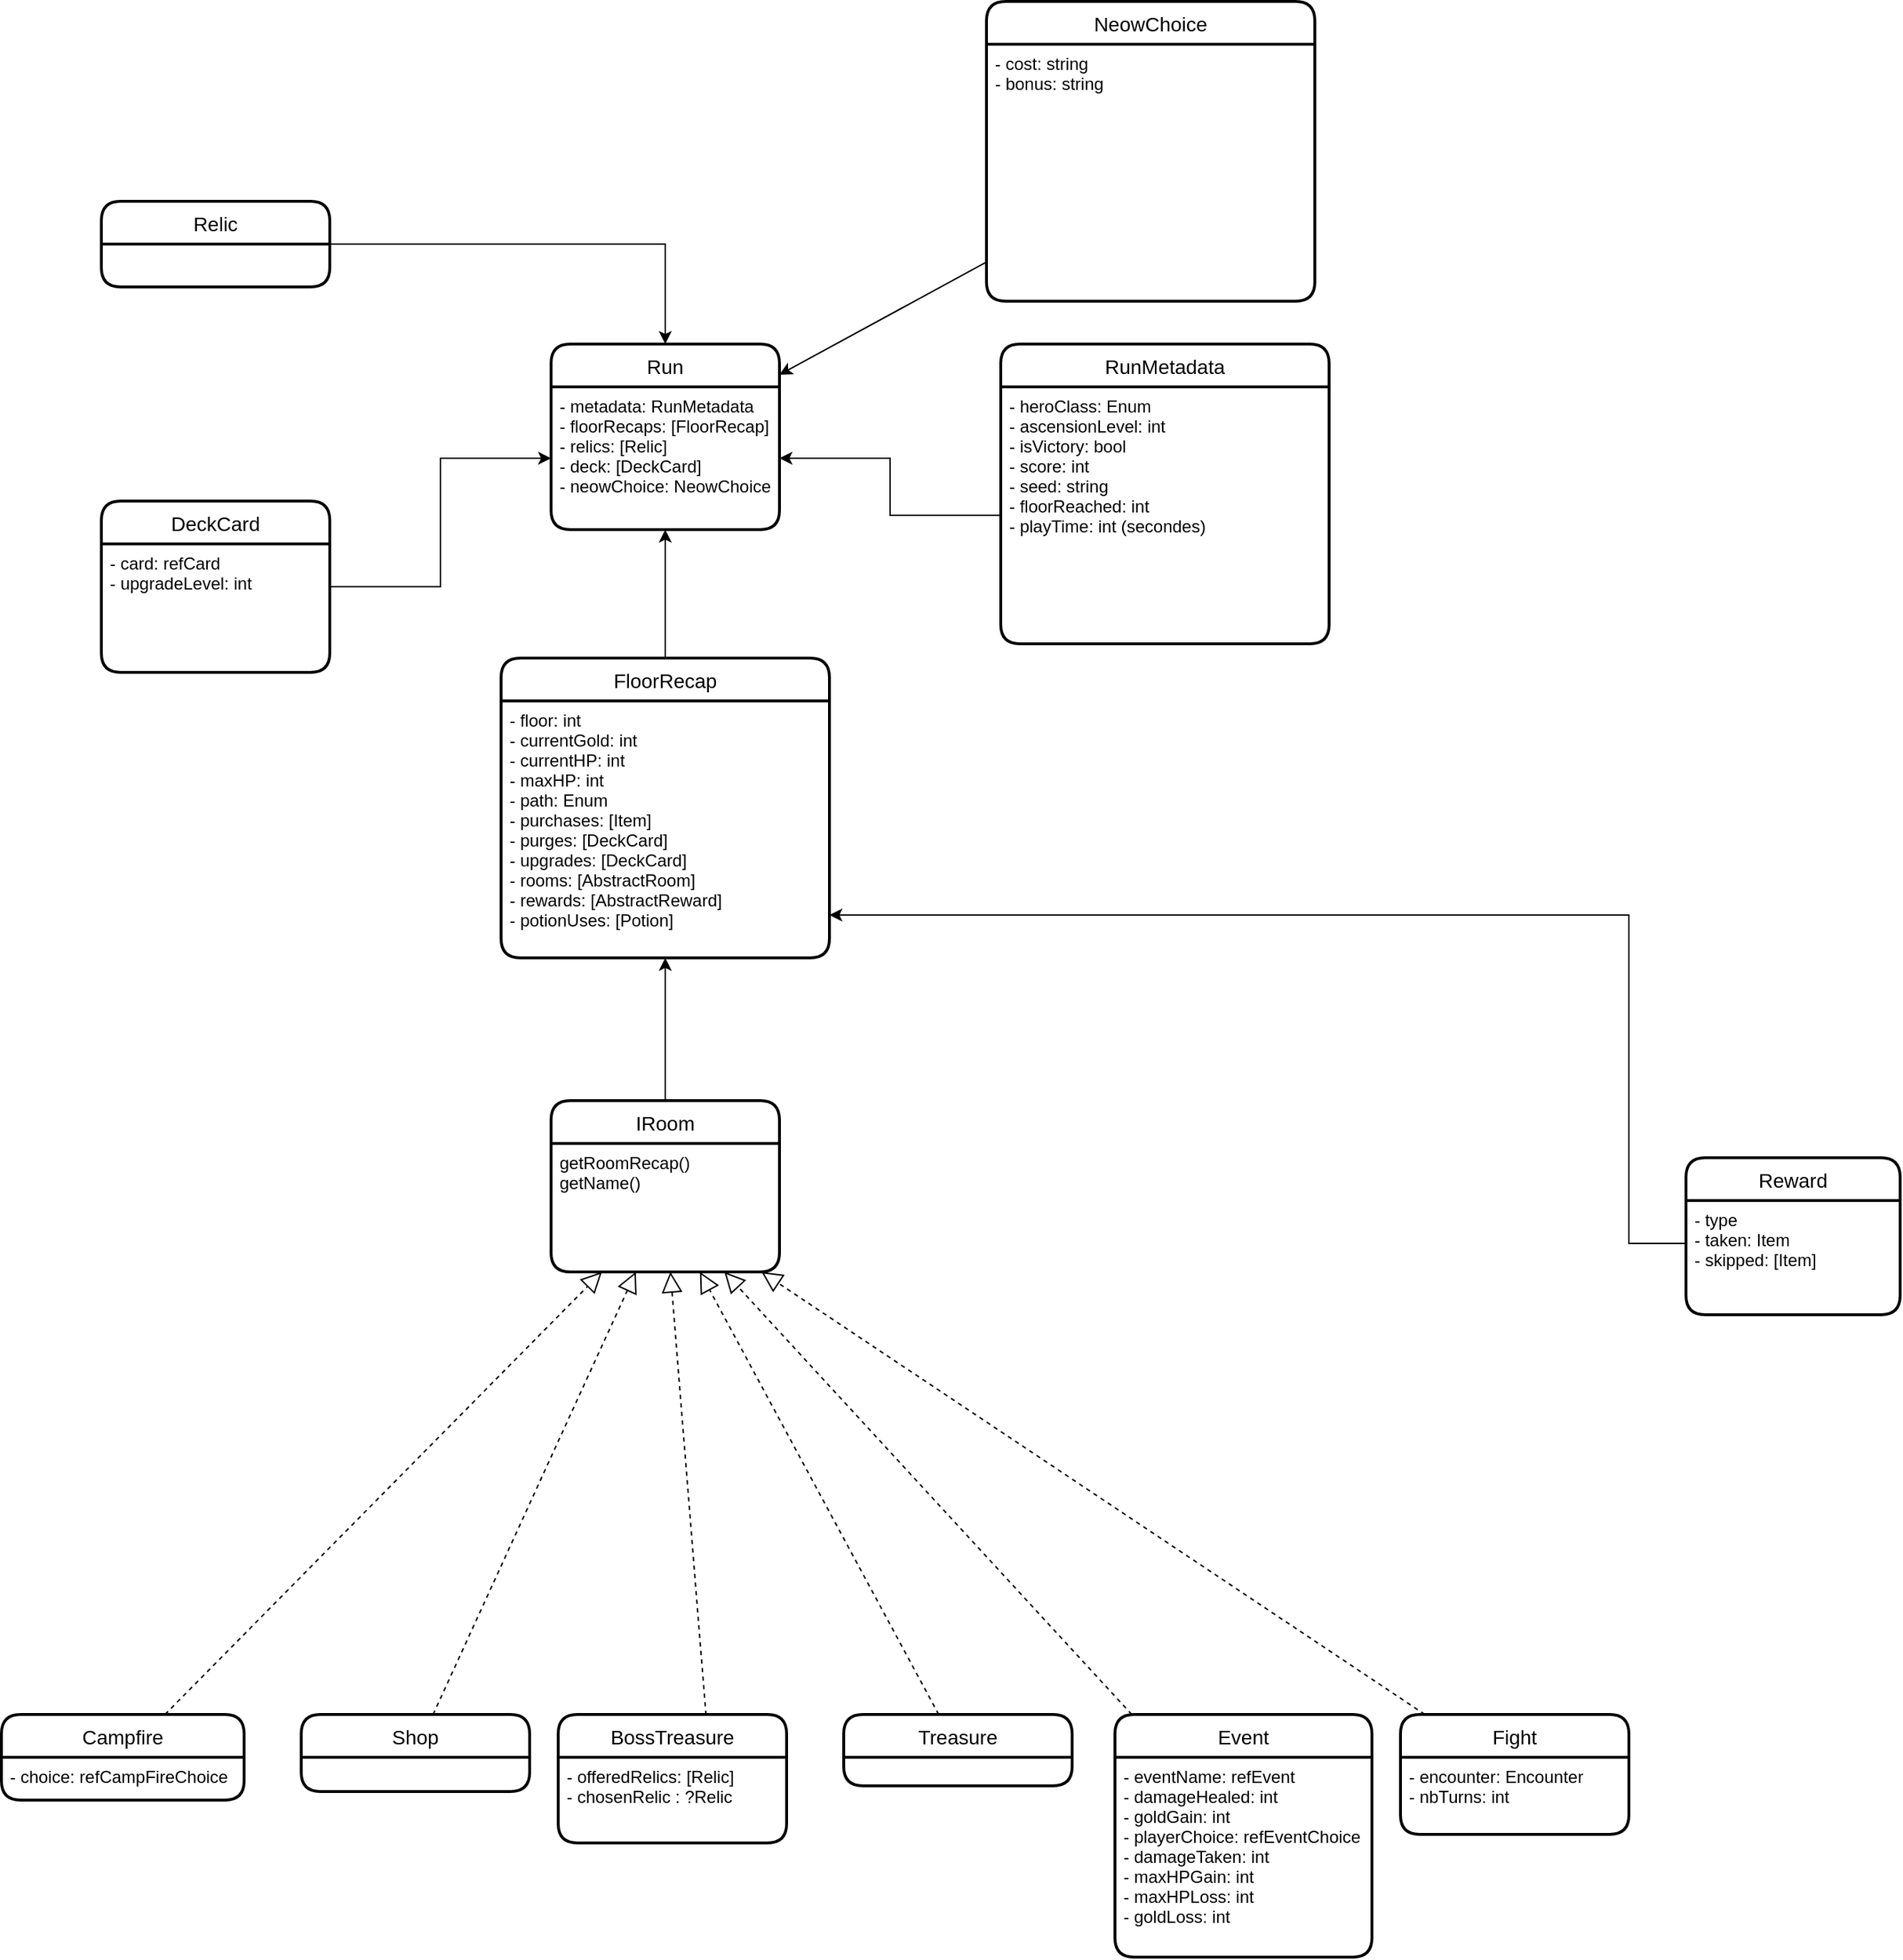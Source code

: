 <mxfile version="20.8.10" type="device" pages="3"><diagram id="__bjtMobuQ8AHCKMtktA" name="entities"><mxGraphModel dx="1360" dy="1943" grid="1" gridSize="10" guides="1" tooltips="1" connect="1" arrows="1" fold="1" page="1" pageScale="1" pageWidth="850" pageHeight="1100" math="0" shadow="0"><root><mxCell id="0"/><mxCell id="1" parent="0"/><mxCell id="xttFW7SoUimQ9JEL-Un5-18" value="Run" style="swimlane;childLayout=stackLayout;horizontal=1;startSize=30;horizontalStack=0;rounded=1;fontSize=14;fontStyle=0;strokeWidth=2;resizeParent=0;resizeLast=1;shadow=0;dashed=0;align=center;" parent="1" vertex="1"><mxGeometry x="505" y="-260" width="160" height="130" as="geometry"/></mxCell><mxCell id="xttFW7SoUimQ9JEL-Un5-19" value="- metadata: RunMetadata&#10;- floorRecaps: [FloorRecap]&#10;- relics: [Relic]&#10;- deck: [DeckCard]&#10;- neowChoice: NeowChoice" style="align=left;strokeColor=none;fillColor=none;spacingLeft=4;fontSize=12;verticalAlign=top;resizable=0;rotatable=0;part=1;" parent="xttFW7SoUimQ9JEL-Un5-18" vertex="1"><mxGeometry y="30" width="160" height="100" as="geometry"/></mxCell><mxCell id="kKe2tscRux23aEhaXwMP-4" style="edgeStyle=orthogonalEdgeStyle;rounded=0;orthogonalLoop=1;jettySize=auto;html=1;" parent="1" source="HCP4y4RJg5TcRMAci0TC-3" target="kKe2tscRux23aEhaXwMP-2" edge="1"><mxGeometry relative="1" as="geometry"><mxPoint x="585" y="290" as="sourcePoint"/></mxGeometry></mxCell><mxCell id="xttFW7SoUimQ9JEL-Un5-28" value="Fight" style="swimlane;childLayout=stackLayout;horizontal=1;startSize=30;horizontalStack=0;rounded=1;fontSize=14;fontStyle=0;strokeWidth=2;resizeParent=0;resizeLast=1;shadow=0;dashed=0;align=center;" parent="1" vertex="1"><mxGeometry x="1100" y="700" width="160" height="84" as="geometry"/></mxCell><mxCell id="xttFW7SoUimQ9JEL-Un5-29" value="- encounter: Encounter&#10;- nbTurns: int" style="align=left;strokeColor=none;fillColor=none;spacingLeft=4;fontSize=12;verticalAlign=top;resizable=0;rotatable=0;part=1;" parent="xttFW7SoUimQ9JEL-Un5-28" vertex="1"><mxGeometry y="30" width="160" height="54" as="geometry"/></mxCell><mxCell id="KuW1IxUz2nxv2-13lNVI-3" value="BossTreasure" style="swimlane;childLayout=stackLayout;horizontal=1;startSize=30;horizontalStack=0;rounded=1;fontSize=14;fontStyle=0;strokeWidth=2;resizeParent=0;resizeLast=1;shadow=0;dashed=0;align=center;" parent="1" vertex="1"><mxGeometry x="510" y="700" width="160" height="90" as="geometry"/></mxCell><mxCell id="KuW1IxUz2nxv2-13lNVI-4" value="- offeredRelics: [Relic]&#10;- chosenRelic : ?Relic" style="align=left;strokeColor=none;fillColor=none;spacingLeft=4;fontSize=12;verticalAlign=top;resizable=0;rotatable=0;part=1;" parent="KuW1IxUz2nxv2-13lNVI-3" vertex="1"><mxGeometry y="30" width="160" height="60" as="geometry"/></mxCell><mxCell id="p4-s3XXNlzBC_nkne51O-3" value="Shop" style="swimlane;childLayout=stackLayout;horizontal=1;startSize=30;horizontalStack=0;rounded=1;fontSize=14;fontStyle=0;strokeWidth=2;resizeParent=0;resizeLast=1;shadow=0;dashed=0;align=center;" parent="1" vertex="1"><mxGeometry x="330" y="700" width="160" height="54" as="geometry"/></mxCell><mxCell id="p4-s3XXNlzBC_nkne51O-8" value="Treasure" style="swimlane;childLayout=stackLayout;horizontal=1;startSize=30;horizontalStack=0;rounded=1;fontSize=14;fontStyle=0;strokeWidth=2;resizeParent=0;resizeLast=1;shadow=0;dashed=0;align=center;" parent="1" vertex="1"><mxGeometry x="710" y="700" width="160" height="50" as="geometry"/></mxCell><mxCell id="p4-s3XXNlzBC_nkne51O-11" value="Event" style="swimlane;childLayout=stackLayout;horizontal=1;startSize=30;horizontalStack=0;rounded=1;fontSize=14;fontStyle=0;strokeWidth=2;resizeParent=0;resizeLast=1;shadow=0;dashed=0;align=center;" parent="1" vertex="1"><mxGeometry x="900" y="700" width="180" height="170" as="geometry"/></mxCell><mxCell id="p4-s3XXNlzBC_nkne51O-12" value="- eventName: refEvent&#10;- damageHealed: int&#10;- goldGain: int&#10;- playerChoice: refEventChoice&#10;- damageTaken: int&#10;- maxHPGain: int&#10;- maxHPLoss: int&#10;- goldLoss: int" style="align=left;strokeColor=none;fillColor=none;spacingLeft=4;fontSize=12;verticalAlign=top;resizable=0;rotatable=0;part=1;" parent="p4-s3XXNlzBC_nkne51O-11" vertex="1"><mxGeometry y="30" width="180" height="140" as="geometry"/></mxCell><mxCell id="p4-s3XXNlzBC_nkne51O-15" style="edgeStyle=orthogonalEdgeStyle;rounded=0;orthogonalLoop=1;jettySize=auto;html=1;" parent="1" target="kKe2tscRux23aEhaXwMP-2" edge="1"><mxGeometry relative="1" as="geometry"><Array as="points"><mxPoint x="1260" y="370"/><mxPoint x="1260" y="140"/></Array><mxPoint x="1300" y="370" as="sourcePoint"/></mxGeometry></mxCell><mxCell id="Ylfm8XxSoLaUDDj4i5cH-5" style="edgeStyle=orthogonalEdgeStyle;rounded=0;orthogonalLoop=1;jettySize=auto;html=1;entryX=0;entryY=0.5;entryDx=0;entryDy=0;" parent="1" source="Ylfm8XxSoLaUDDj4i5cH-3" target="xttFW7SoUimQ9JEL-Un5-19" edge="1"><mxGeometry relative="1" as="geometry"/></mxCell><mxCell id="Ylfm8XxSoLaUDDj4i5cH-3" value="DeckCard" style="swimlane;childLayout=stackLayout;horizontal=1;startSize=30;horizontalStack=0;rounded=1;fontSize=14;fontStyle=0;strokeWidth=2;resizeParent=0;resizeLast=1;shadow=0;dashed=0;align=center;" parent="1" vertex="1"><mxGeometry x="190" y="-150" width="160" height="120" as="geometry"/></mxCell><mxCell id="Ylfm8XxSoLaUDDj4i5cH-4" value="- card: refCard&#10;- upgradeLevel: int" style="align=left;strokeColor=none;fillColor=none;spacingLeft=4;fontSize=12;verticalAlign=top;resizable=0;rotatable=0;part=1;" parent="Ylfm8XxSoLaUDDj4i5cH-3" vertex="1"><mxGeometry y="30" width="160" height="90" as="geometry"/></mxCell><mxCell id="5c_Pihc_yApweVrvU1Uz-2" value="Campfire" style="swimlane;childLayout=stackLayout;horizontal=1;startSize=30;horizontalStack=0;rounded=1;fontSize=14;fontStyle=0;strokeWidth=2;resizeParent=0;resizeLast=1;shadow=0;dashed=0;align=center;" parent="1" vertex="1"><mxGeometry x="120" y="700" width="170" height="60" as="geometry"/></mxCell><mxCell id="5c_Pihc_yApweVrvU1Uz-3" value="- choice: refCampFireChoice" style="align=left;strokeColor=none;fillColor=none;spacingLeft=4;fontSize=12;verticalAlign=top;resizable=0;rotatable=0;part=1;" parent="5c_Pihc_yApweVrvU1Uz-2" vertex="1"><mxGeometry y="30" width="170" height="30" as="geometry"/></mxCell><mxCell id="kKe2tscRux23aEhaXwMP-3" style="edgeStyle=orthogonalEdgeStyle;rounded=0;orthogonalLoop=1;jettySize=auto;html=1;exitX=0.5;exitY=0;exitDx=0;exitDy=0;" parent="1" source="kKe2tscRux23aEhaXwMP-1" target="xttFW7SoUimQ9JEL-Un5-18" edge="1"><mxGeometry relative="1" as="geometry"/></mxCell><mxCell id="kKe2tscRux23aEhaXwMP-1" value="FloorRecap" style="swimlane;childLayout=stackLayout;horizontal=1;startSize=30;horizontalStack=0;rounded=1;fontSize=14;fontStyle=0;strokeWidth=2;resizeParent=0;resizeLast=1;shadow=0;dashed=0;align=center;" parent="1" vertex="1"><mxGeometry x="470" y="-40" width="230" height="210" as="geometry"/></mxCell><mxCell id="kKe2tscRux23aEhaXwMP-2" value="- floor: int&#10;- currentGold: int&#10;- currentHP: int&#10;- maxHP: int&#10;- path: Enum&#10;- purchases: [Item]&#10;- purges: [DeckCard]&#10;- upgrades: [DeckCard]&#10;- rooms: [AbstractRoom]&#10;- rewards: [AbstractReward]&#10;- potionUses: [Potion]" style="align=left;strokeColor=none;fillColor=none;spacingLeft=4;fontSize=12;verticalAlign=top;resizable=0;rotatable=0;part=1;" parent="kKe2tscRux23aEhaXwMP-1" vertex="1"><mxGeometry y="30" width="230" height="180" as="geometry"/></mxCell><mxCell id="7b0A8TiL0tzYv6noufIh-1" value="RunMetadata" style="swimlane;childLayout=stackLayout;horizontal=1;startSize=30;horizontalStack=0;rounded=1;fontSize=14;fontStyle=0;strokeWidth=2;resizeParent=0;resizeLast=1;shadow=0;dashed=0;align=center;" parent="1" vertex="1"><mxGeometry x="820" y="-260" width="230" height="210" as="geometry"/></mxCell><mxCell id="7b0A8TiL0tzYv6noufIh-2" value="- heroClass: Enum&#10;- ascensionLevel: int&#10;- isVictory: bool&#10;- score: int&#10;- seed: string&#10;- floorReached: int&#10;- playTime: int (secondes)" style="align=left;strokeColor=none;fillColor=none;spacingLeft=4;fontSize=12;verticalAlign=top;resizable=0;rotatable=0;part=1;" parent="7b0A8TiL0tzYv6noufIh-1" vertex="1"><mxGeometry y="30" width="230" height="180" as="geometry"/></mxCell><mxCell id="7b0A8TiL0tzYv6noufIh-3" style="edgeStyle=orthogonalEdgeStyle;rounded=0;orthogonalLoop=1;jettySize=auto;html=1;exitX=0;exitY=0.5;exitDx=0;exitDy=0;" parent="1" source="7b0A8TiL0tzYv6noufIh-2" target="xttFW7SoUimQ9JEL-Un5-19" edge="1"><mxGeometry relative="1" as="geometry"/></mxCell><mxCell id="_qoiexSCk1TqXEXSjQTU-2" value="NeowChoice" style="swimlane;childLayout=stackLayout;horizontal=1;startSize=30;horizontalStack=0;rounded=1;fontSize=14;fontStyle=0;strokeWidth=2;resizeParent=0;resizeLast=1;shadow=0;dashed=0;align=center;" parent="1" vertex="1"><mxGeometry x="810" y="-500" width="230" height="210" as="geometry"/></mxCell><mxCell id="_qoiexSCk1TqXEXSjQTU-3" value="- cost: string&#10;- bonus: string" style="align=left;strokeColor=none;fillColor=none;spacingLeft=4;fontSize=12;verticalAlign=top;resizable=0;rotatable=0;part=1;" parent="_qoiexSCk1TqXEXSjQTU-2" vertex="1"><mxGeometry y="30" width="230" height="180" as="geometry"/></mxCell><mxCell id="HCP4y4RJg5TcRMAci0TC-3" value="IRoom" style="swimlane;childLayout=stackLayout;horizontal=1;startSize=30;horizontalStack=0;rounded=1;fontSize=14;fontStyle=0;strokeWidth=2;resizeParent=0;resizeLast=1;shadow=0;dashed=0;align=center;" parent="1" vertex="1"><mxGeometry x="505" y="270" width="160" height="120" as="geometry"/></mxCell><mxCell id="HCP4y4RJg5TcRMAci0TC-4" value="getRoomRecap()&#10;getName()" style="align=left;strokeColor=none;fillColor=none;spacingLeft=4;fontSize=12;verticalAlign=top;resizable=0;rotatable=0;part=1;" parent="HCP4y4RJg5TcRMAci0TC-3" vertex="1"><mxGeometry y="30" width="160" height="90" as="geometry"/></mxCell><mxCell id="HCP4y4RJg5TcRMAci0TC-6" value="" style="endArrow=block;dashed=1;endFill=0;endSize=12;html=1;rounded=0;" parent="1" source="5c_Pihc_yApweVrvU1Uz-2" target="HCP4y4RJg5TcRMAci0TC-4" edge="1"><mxGeometry width="160" relative="1" as="geometry"><mxPoint x="560" y="380" as="sourcePoint"/><mxPoint x="720" y="380" as="targetPoint"/></mxGeometry></mxCell><mxCell id="HCP4y4RJg5TcRMAci0TC-7" value="" style="endArrow=block;dashed=1;endFill=0;endSize=12;html=1;rounded=0;" parent="1" source="p4-s3XXNlzBC_nkne51O-3" target="HCP4y4RJg5TcRMAci0TC-4" edge="1"><mxGeometry width="160" relative="1" as="geometry"><mxPoint x="-42.595" y="710" as="sourcePoint"/><mxPoint x="516.392" y="390" as="targetPoint"/></mxGeometry></mxCell><mxCell id="HCP4y4RJg5TcRMAci0TC-8" value="" style="endArrow=block;dashed=1;endFill=0;endSize=12;html=1;rounded=0;exitX=0.647;exitY=0.003;exitDx=0;exitDy=0;exitPerimeter=0;" parent="1" source="KuW1IxUz2nxv2-13lNVI-3" target="HCP4y4RJg5TcRMAci0TC-4" edge="1"><mxGeometry width="160" relative="1" as="geometry"><mxPoint x="171.662" y="706.0" as="sourcePoint"/><mxPoint x="542.229" y="390" as="targetPoint"/></mxGeometry></mxCell><mxCell id="HCP4y4RJg5TcRMAci0TC-9" value="" style="endArrow=block;dashed=1;endFill=0;endSize=12;html=1;rounded=0;" parent="1" source="p4-s3XXNlzBC_nkne51O-8" target="HCP4y4RJg5TcRMAci0TC-4" edge="1"><mxGeometry width="160" relative="1" as="geometry"><mxPoint x="503.52" y="706.27" as="sourcePoint"/><mxPoint x="583.605" y="390" as="targetPoint"/></mxGeometry></mxCell><mxCell id="HCP4y4RJg5TcRMAci0TC-10" value="" style="endArrow=block;dashed=1;endFill=0;endSize=12;html=1;rounded=0;" parent="1" source="p4-s3XXNlzBC_nkne51O-11" target="HCP4y4RJg5TcRMAci0TC-4" edge="1"><mxGeometry width="160" relative="1" as="geometry"><mxPoint x="786.859" y="710" as="sourcePoint"/><mxPoint x="618.654" y="390" as="targetPoint"/></mxGeometry></mxCell><mxCell id="HCP4y4RJg5TcRMAci0TC-11" value="" style="endArrow=block;dashed=1;endFill=0;endSize=12;html=1;rounded=0;" parent="1" source="xttFW7SoUimQ9JEL-Un5-28" target="HCP4y4RJg5TcRMAci0TC-4" edge="1"><mxGeometry width="160" relative="1" as="geometry"><mxPoint x="972.167" y="710" as="sourcePoint"/><mxPoint x="641.5" y="390" as="targetPoint"/></mxGeometry></mxCell><mxCell id="2" value="Reward" style="swimlane;childLayout=stackLayout;horizontal=1;startSize=30;horizontalStack=0;rounded=1;fontSize=14;fontStyle=0;strokeWidth=2;resizeParent=0;resizeLast=1;shadow=0;dashed=0;align=center;" parent="1" vertex="1"><mxGeometry x="1300" y="310" width="150" height="110" as="geometry"/></mxCell><mxCell id="3" value="- type&#10;- taken: Item&#10;- skipped: [Item]" style="align=left;strokeColor=none;fillColor=none;spacingLeft=4;fontSize=12;verticalAlign=top;resizable=0;rotatable=0;part=1;" parent="2" vertex="1"><mxGeometry y="30" width="150" height="80" as="geometry"/></mxCell><mxCell id="4" style="edgeStyle=none;html=1;" parent="1" source="_qoiexSCk1TqXEXSjQTU-3" target="xttFW7SoUimQ9JEL-Un5-18" edge="1"><mxGeometry relative="1" as="geometry"/></mxCell><mxCell id="2vffIwNxfr50U8uKLmpg-5" style="edgeStyle=orthogonalEdgeStyle;rounded=0;orthogonalLoop=1;jettySize=auto;html=1;" edge="1" parent="1" source="2vffIwNxfr50U8uKLmpg-4" target="xttFW7SoUimQ9JEL-Un5-18"><mxGeometry relative="1" as="geometry"/></mxCell><mxCell id="2vffIwNxfr50U8uKLmpg-4" value="Relic" style="swimlane;childLayout=stackLayout;horizontal=1;startSize=30;horizontalStack=0;rounded=1;fontSize=14;fontStyle=0;strokeWidth=2;resizeParent=0;resizeLast=1;shadow=0;dashed=0;align=center;" vertex="1" parent="1"><mxGeometry x="190" y="-360" width="160" height="60" as="geometry"/></mxCell></root></mxGraphModel></diagram><diagram id="QLfHClA8jTwEr3TQm0oh" name="referentiels"><mxGraphModel dx="1360" dy="1943" grid="1" gridSize="10" guides="1" tooltips="1" connect="1" arrows="1" fold="1" page="1" pageScale="1" pageWidth="850" pageHeight="1100" math="0" shadow="0"><root><mxCell id="0"/><mxCell id="1" parent="0"/><mxCell id="jTBQ9KQ7SUlOizYW02W--1" value="RefEvent" style="swimlane;fontStyle=1;align=center;verticalAlign=top;childLayout=stackLayout;horizontal=1;startSize=26;horizontalStack=0;resizeParent=1;resizeParentMax=0;resizeLast=0;collapsible=1;marginBottom=0;" parent="1" vertex="1"><mxGeometry x="140" y="230" width="160" height="86" as="geometry"/></mxCell><mxCell id="jTBQ9KQ7SUlOizYW02W--20" value="+ code : string" style="text;strokeColor=none;fillColor=none;align=left;verticalAlign=top;spacingLeft=4;spacingRight=4;overflow=hidden;rotatable=0;points=[[0,0.5],[1,0.5]];portConstraint=eastwest;" parent="jTBQ9KQ7SUlOizYW02W--1" vertex="1"><mxGeometry y="26" width="160" height="26" as="geometry"/></mxCell><mxCell id="jTBQ9KQ7SUlOizYW02W--21" value="+ label : string" style="text;strokeColor=none;fillColor=none;align=left;verticalAlign=top;spacingLeft=4;spacingRight=4;overflow=hidden;rotatable=0;points=[[0,0.5],[1,0.5]];portConstraint=eastwest;" parent="jTBQ9KQ7SUlOizYW02W--1" vertex="1"><mxGeometry y="52" width="160" height="26" as="geometry"/></mxCell><mxCell id="jTBQ9KQ7SUlOizYW02W--3" value="" style="line;strokeWidth=1;fillColor=none;align=left;verticalAlign=middle;spacingTop=-1;spacingLeft=3;spacingRight=3;rotatable=0;labelPosition=right;points=[];portConstraint=eastwest;strokeColor=inherit;" parent="jTBQ9KQ7SUlOizYW02W--1" vertex="1"><mxGeometry y="78" width="160" height="8" as="geometry"/></mxCell><mxCell id="jTBQ9KQ7SUlOizYW02W--28" style="edgeStyle=orthogonalEdgeStyle;rounded=0;orthogonalLoop=1;jettySize=auto;html=1;exitX=0.5;exitY=0;exitDx=0;exitDy=0;" parent="1" source="jTBQ9KQ7SUlOizYW02W--22" target="jTBQ9KQ7SUlOizYW02W--1" edge="1"><mxGeometry relative="1" as="geometry"/></mxCell><mxCell id="jTBQ9KQ7SUlOizYW02W--22" value="RefEventChoice" style="swimlane;fontStyle=1;align=center;verticalAlign=top;childLayout=stackLayout;horizontal=1;startSize=26;horizontalStack=0;resizeParent=1;resizeParentMax=0;resizeLast=0;collapsible=1;marginBottom=0;" parent="1" vertex="1"><mxGeometry x="140" y="450" width="160" height="112" as="geometry"/></mxCell><mxCell id="jTBQ9KQ7SUlOizYW02W--27" value="+ event : Event" style="text;strokeColor=none;fillColor=none;align=left;verticalAlign=top;spacingLeft=4;spacingRight=4;overflow=hidden;rotatable=0;points=[[0,0.5],[1,0.5]];portConstraint=eastwest;" parent="jTBQ9KQ7SUlOizYW02W--22" vertex="1"><mxGeometry y="26" width="160" height="26" as="geometry"/></mxCell><mxCell id="jTBQ9KQ7SUlOizYW02W--23" value="+ code : string" style="text;strokeColor=none;fillColor=none;align=left;verticalAlign=top;spacingLeft=4;spacingRight=4;overflow=hidden;rotatable=0;points=[[0,0.5],[1,0.5]];portConstraint=eastwest;" parent="jTBQ9KQ7SUlOizYW02W--22" vertex="1"><mxGeometry y="52" width="160" height="26" as="geometry"/></mxCell><mxCell id="jTBQ9KQ7SUlOizYW02W--24" value="+ label : string" style="text;strokeColor=none;fillColor=none;align=left;verticalAlign=top;spacingLeft=4;spacingRight=4;overflow=hidden;rotatable=0;points=[[0,0.5],[1,0.5]];portConstraint=eastwest;" parent="jTBQ9KQ7SUlOizYW02W--22" vertex="1"><mxGeometry y="78" width="160" height="26" as="geometry"/></mxCell><mxCell id="jTBQ9KQ7SUlOizYW02W--25" value="" style="line;strokeWidth=1;fillColor=none;align=left;verticalAlign=middle;spacingTop=-1;spacingLeft=3;spacingRight=3;rotatable=0;labelPosition=right;points=[];portConstraint=eastwest;strokeColor=inherit;" parent="jTBQ9KQ7SUlOizYW02W--22" vertex="1"><mxGeometry y="104" width="160" height="8" as="geometry"/></mxCell><mxCell id="2v5MdumniI1WgPi8ZOXu-6" style="edgeStyle=orthogonalEdgeStyle;rounded=0;orthogonalLoop=1;jettySize=auto;html=1;" parent="1" source="jTBQ9KQ7SUlOizYW02W--29" target="2v5MdumniI1WgPi8ZOXu-1" edge="1"><mxGeometry relative="1" as="geometry"/></mxCell><mxCell id="jTBQ9KQ7SUlOizYW02W--29" value="RefMonster" style="swimlane;fontStyle=1;align=center;verticalAlign=top;childLayout=stackLayout;horizontal=1;startSize=26;horizontalStack=0;resizeParent=1;resizeParentMax=0;resizeLast=0;collapsible=1;marginBottom=0;" parent="1" vertex="1"><mxGeometry x="630" y="420" width="160" height="86" as="geometry"/></mxCell><mxCell id="jTBQ9KQ7SUlOizYW02W--30" value="+ code : string" style="text;strokeColor=none;fillColor=none;align=left;verticalAlign=top;spacingLeft=4;spacingRight=4;overflow=hidden;rotatable=0;points=[[0,0.5],[1,0.5]];portConstraint=eastwest;" parent="jTBQ9KQ7SUlOizYW02W--29" vertex="1"><mxGeometry y="26" width="160" height="26" as="geometry"/></mxCell><mxCell id="jTBQ9KQ7SUlOizYW02W--31" value="+ label : string" style="text;strokeColor=none;fillColor=none;align=left;verticalAlign=top;spacingLeft=4;spacingRight=4;overflow=hidden;rotatable=0;points=[[0,0.5],[1,0.5]];portConstraint=eastwest;" parent="jTBQ9KQ7SUlOizYW02W--29" vertex="1"><mxGeometry y="52" width="160" height="26" as="geometry"/></mxCell><mxCell id="jTBQ9KQ7SUlOizYW02W--35" value="" style="line;strokeWidth=1;fillColor=none;align=left;verticalAlign=middle;spacingTop=-1;spacingLeft=3;spacingRight=3;rotatable=0;labelPosition=right;points=[];portConstraint=eastwest;strokeColor=inherit;" parent="jTBQ9KQ7SUlOizYW02W--29" vertex="1"><mxGeometry y="78" width="160" height="8" as="geometry"/></mxCell><mxCell id="2v5MdumniI1WgPi8ZOXu-1" value="RefEncounter" style="swimlane;fontStyle=1;align=center;verticalAlign=top;childLayout=stackLayout;horizontal=1;startSize=26;horizontalStack=0;resizeParent=1;resizeParentMax=0;resizeLast=0;collapsible=1;marginBottom=0;" parent="1" vertex="1"><mxGeometry x="630" y="217" width="160" height="138" as="geometry"/></mxCell><mxCell id="2v5MdumniI1WgPi8ZOXu-2" value="+ code : string" style="text;strokeColor=none;fillColor=none;align=left;verticalAlign=top;spacingLeft=4;spacingRight=4;overflow=hidden;rotatable=0;points=[[0,0.5],[1,0.5]];portConstraint=eastwest;" parent="2v5MdumniI1WgPi8ZOXu-1" vertex="1"><mxGeometry y="26" width="160" height="26" as="geometry"/></mxCell><mxCell id="2v5MdumniI1WgPi8ZOXu-3" value="+ label : string" style="text;strokeColor=none;fillColor=none;align=left;verticalAlign=top;spacingLeft=4;spacingRight=4;overflow=hidden;rotatable=0;points=[[0,0.5],[1,0.5]];portConstraint=eastwest;" parent="2v5MdumniI1WgPi8ZOXu-1" vertex="1"><mxGeometry y="52" width="160" height="26" as="geometry"/></mxCell><mxCell id="-eqUlo6NhmUrdjCwzxNM-2" value="+ type : string (normal/elite/boss)" style="text;strokeColor=none;fillColor=none;align=left;verticalAlign=top;spacingLeft=4;spacingRight=4;overflow=hidden;rotatable=0;points=[[0,0.5],[1,0.5]];portConstraint=eastwest;" parent="2v5MdumniI1WgPi8ZOXu-1" vertex="1"><mxGeometry y="78" width="160" height="26" as="geometry"/></mxCell><mxCell id="2v5MdumniI1WgPi8ZOXu-4" value="+ monsters : [monster]" style="text;strokeColor=none;fillColor=none;align=left;verticalAlign=top;spacingLeft=4;spacingRight=4;overflow=hidden;rotatable=0;points=[[0,0.5],[1,0.5]];portConstraint=eastwest;" parent="2v5MdumniI1WgPi8ZOXu-1" vertex="1"><mxGeometry y="104" width="160" height="26" as="geometry"/></mxCell><mxCell id="2v5MdumniI1WgPi8ZOXu-5" value="" style="line;strokeWidth=1;fillColor=none;align=left;verticalAlign=middle;spacingTop=-1;spacingLeft=3;spacingRight=3;rotatable=0;labelPosition=right;points=[];portConstraint=eastwest;strokeColor=inherit;" parent="2v5MdumniI1WgPi8ZOXu-1" vertex="1"><mxGeometry y="130" width="160" height="8" as="geometry"/></mxCell><mxCell id="SBcxOo6MJHOFQoUvKMkm-1" value="RefItem" style="swimlane;childLayout=stackLayout;horizontal=1;startSize=30;horizontalStack=0;rounded=1;fontSize=14;fontStyle=0;strokeWidth=2;resizeParent=0;resizeLast=1;shadow=0;dashed=0;align=center;" parent="1" vertex="1"><mxGeometry x="425" y="-210" width="160" height="130" as="geometry"/></mxCell><mxCell id="SBcxOo6MJHOFQoUvKMkm-2" value="- code: string&#10;- label: string&#10;- rarity: Enum&#10;- desciption: string&#10;- color: Enum" style="align=left;strokeColor=none;fillColor=none;spacingLeft=4;fontSize=12;verticalAlign=top;resizable=0;rotatable=0;part=1;" parent="SBcxOo6MJHOFQoUvKMkm-1" vertex="1"><mxGeometry y="30" width="160" height="100" as="geometry"/></mxCell><mxCell id="SBcxOo6MJHOFQoUvKMkm-3" value="Potion" style="swimlane;childLayout=stackLayout;horizontal=1;startSize=30;horizontalStack=0;rounded=1;fontSize=14;fontStyle=0;strokeWidth=2;resizeParent=0;resizeLast=1;shadow=0;dashed=0;align=center;" parent="1" vertex="1"><mxGeometry x="170" y="-10" width="160" height="60" as="geometry"/></mxCell><mxCell id="SBcxOo6MJHOFQoUvKMkm-6" value="Relic" style="swimlane;childLayout=stackLayout;horizontal=1;startSize=30;horizontalStack=0;rounded=1;fontSize=14;fontStyle=0;strokeWidth=2;resizeParent=0;resizeLast=1;shadow=0;dashed=0;align=center;" parent="1" vertex="1"><mxGeometry x="380" y="-10" width="160" height="60" as="geometry"/></mxCell><mxCell id="SBcxOo6MJHOFQoUvKMkm-9" value="Card" style="swimlane;childLayout=stackLayout;horizontal=1;startSize=30;horizontalStack=0;rounded=1;fontSize=14;fontStyle=0;strokeWidth=2;resizeParent=0;resizeLast=1;shadow=0;dashed=0;align=center;" parent="1" vertex="1"><mxGeometry x="600" y="-10" width="160" height="70" as="geometry"/></mxCell><mxCell id="SBcxOo6MJHOFQoUvKMkm-10" value="- type: EnumCardType" style="align=left;strokeColor=none;fillColor=none;spacingLeft=4;fontSize=12;verticalAlign=top;resizable=0;rotatable=0;part=1;" parent="SBcxOo6MJHOFQoUvKMkm-9" vertex="1"><mxGeometry y="30" width="160" height="40" as="geometry"/></mxCell></root></mxGraphModel></diagram><diagram id="kQZd03pnwcFl7Ojog5Sj" name="Business"><mxGraphModel dx="1434" dy="870" grid="1" gridSize="10" guides="1" tooltips="1" connect="1" arrows="1" fold="1" page="1" pageScale="1" pageWidth="850" pageHeight="1100" math="0" shadow="0"><root><mxCell id="0"/><mxCell id="1" parent="0"/><mxCell id="tQtoePT3XDOD_aPejybp-1" style="edgeStyle=orthogonalEdgeStyle;rounded=0;orthogonalLoop=1;jettySize=auto;html=1;exitX=1;exitY=0.5;exitDx=0;exitDy=0;entryX=0;entryY=0.5;entryDx=0;entryDy=0;" edge="1" parent="1" source="R901qItjcQY2HIjXvopk-5" target="f9S3SyFIxL1TOMOzIbBe-1"><mxGeometry relative="1" as="geometry"/></mxCell><mxCell id="R901qItjcQY2HIjXvopk-5" value="&lt;p style=&quot;margin:0px;margin-top:4px;text-align:center;&quot;&gt;&lt;b&gt;Parser&lt;/b&gt;&lt;/p&gt;&lt;hr size=&quot;1&quot;&gt;&lt;p style=&quot;margin:0px;margin-left:4px;&quot;&gt;+ filePath: string&lt;/p&gt;&lt;p style=&quot;margin:0px;margin-left:4px;&quot;&gt;+ jsonSave: json&lt;/p&gt;&lt;hr size=&quot;1&quot;&gt;&lt;p style=&quot;margin:0px;margin-left:4px;&quot;&gt;+ loadJson(): json&lt;/p&gt;&lt;p style=&quot;margin:0px;margin-left:4px;&quot;&gt;+ createRun(): Run&lt;/p&gt;&lt;p style=&quot;margin:0px;margin-left:4px;&quot;&gt;&lt;span style=&quot;white-space: pre;&quot;&gt;&#9;&lt;/span&gt;- loadMetadata()&lt;br&gt;&lt;/p&gt;&lt;p style=&quot;margin:0px;margin-left:4px;&quot;&gt;&lt;span style=&quot;white-space: pre;&quot;&gt;&#9;&lt;/span&gt;- initFloorRecaps()&lt;br&gt;&lt;/p&gt;&lt;p style=&quot;margin:0px;margin-left:4px;&quot;&gt;&lt;span style=&quot;white-space: pre;&quot;&gt;&#9;&lt;/span&gt;- parseJson()&lt;br&gt;&lt;/p&gt;" style="verticalAlign=top;align=left;overflow=fill;fontSize=12;fontFamily=Helvetica;html=1;" parent="1" vertex="1"><mxGeometry x="130" y="240" width="160" height="160" as="geometry"/></mxCell><mxCell id="f9S3SyFIxL1TOMOzIbBe-1" value="&lt;p style=&quot;margin:0px;margin-top:4px;text-align:center;&quot;&gt;&lt;b&gt;RunApi&lt;/b&gt;&lt;/p&gt;&lt;hr size=&quot;1&quot;&gt;&lt;p style=&quot;margin:0px;margin-left:4px;&quot;&gt;+ filePath: string&lt;/p&gt;&lt;p style=&quot;margin:0px;margin-left:4px;&quot;&gt;+ run: Run&lt;/p&gt;&lt;hr size=&quot;1&quot;&gt;&lt;p style=&quot;margin:0px;margin-left:4px;&quot;&gt;+ loadSave(): Run&lt;/p&gt;&lt;p style=&quot;margin:0px;margin-left:4px;&quot;&gt;+ getRecapByFloor(int): FloorRecap&lt;/p&gt;&lt;p style=&quot;margin:0px;margin-left:4px;&quot;&gt;+ getRelicList(): [Relic]&lt;/p&gt;&lt;p style=&quot;margin:0px;margin-left:4px;&quot;&gt;+ getDeck(): [DeckCard]&lt;/p&gt;&lt;p style=&quot;margin:0px;margin-left:4px;&quot;&gt;+ getRunMetaData: [RunMetada]&lt;/p&gt;" style="verticalAlign=top;align=left;overflow=fill;fontSize=12;fontFamily=Helvetica;html=1;" parent="1" vertex="1"><mxGeometry x="380" y="240" width="220" height="160" as="geometry"/></mxCell></root></mxGraphModel></diagram></mxfile>